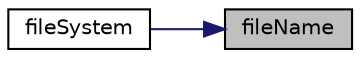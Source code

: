 digraph "fileName"
{
 // LATEX_PDF_SIZE
  edge [fontname="Helvetica",fontsize="10",labelfontname="Helvetica",labelfontsize="10"];
  node [fontname="Helvetica",fontsize="10",shape=record];
  rankdir="RL";
  Node1 [label="fileName",height=0.2,width=0.4,color="black", fillcolor="grey75", style="filled", fontcolor="black",tooltip="File name part of the path (if any)"];
  Node1 -> Node2 [dir="back",color="midnightblue",fontsize="10",style="solid",fontname="Helvetica"];
  Node2 [label="fileSystem",height=0.2,width=0.4,color="black", fillcolor="white", style="filled",URL="$classpFlow_1_1fileSystem.html#a9f11e2e2ee9e22476b5a2f6696bd3dae",tooltip="From full path."];
}
